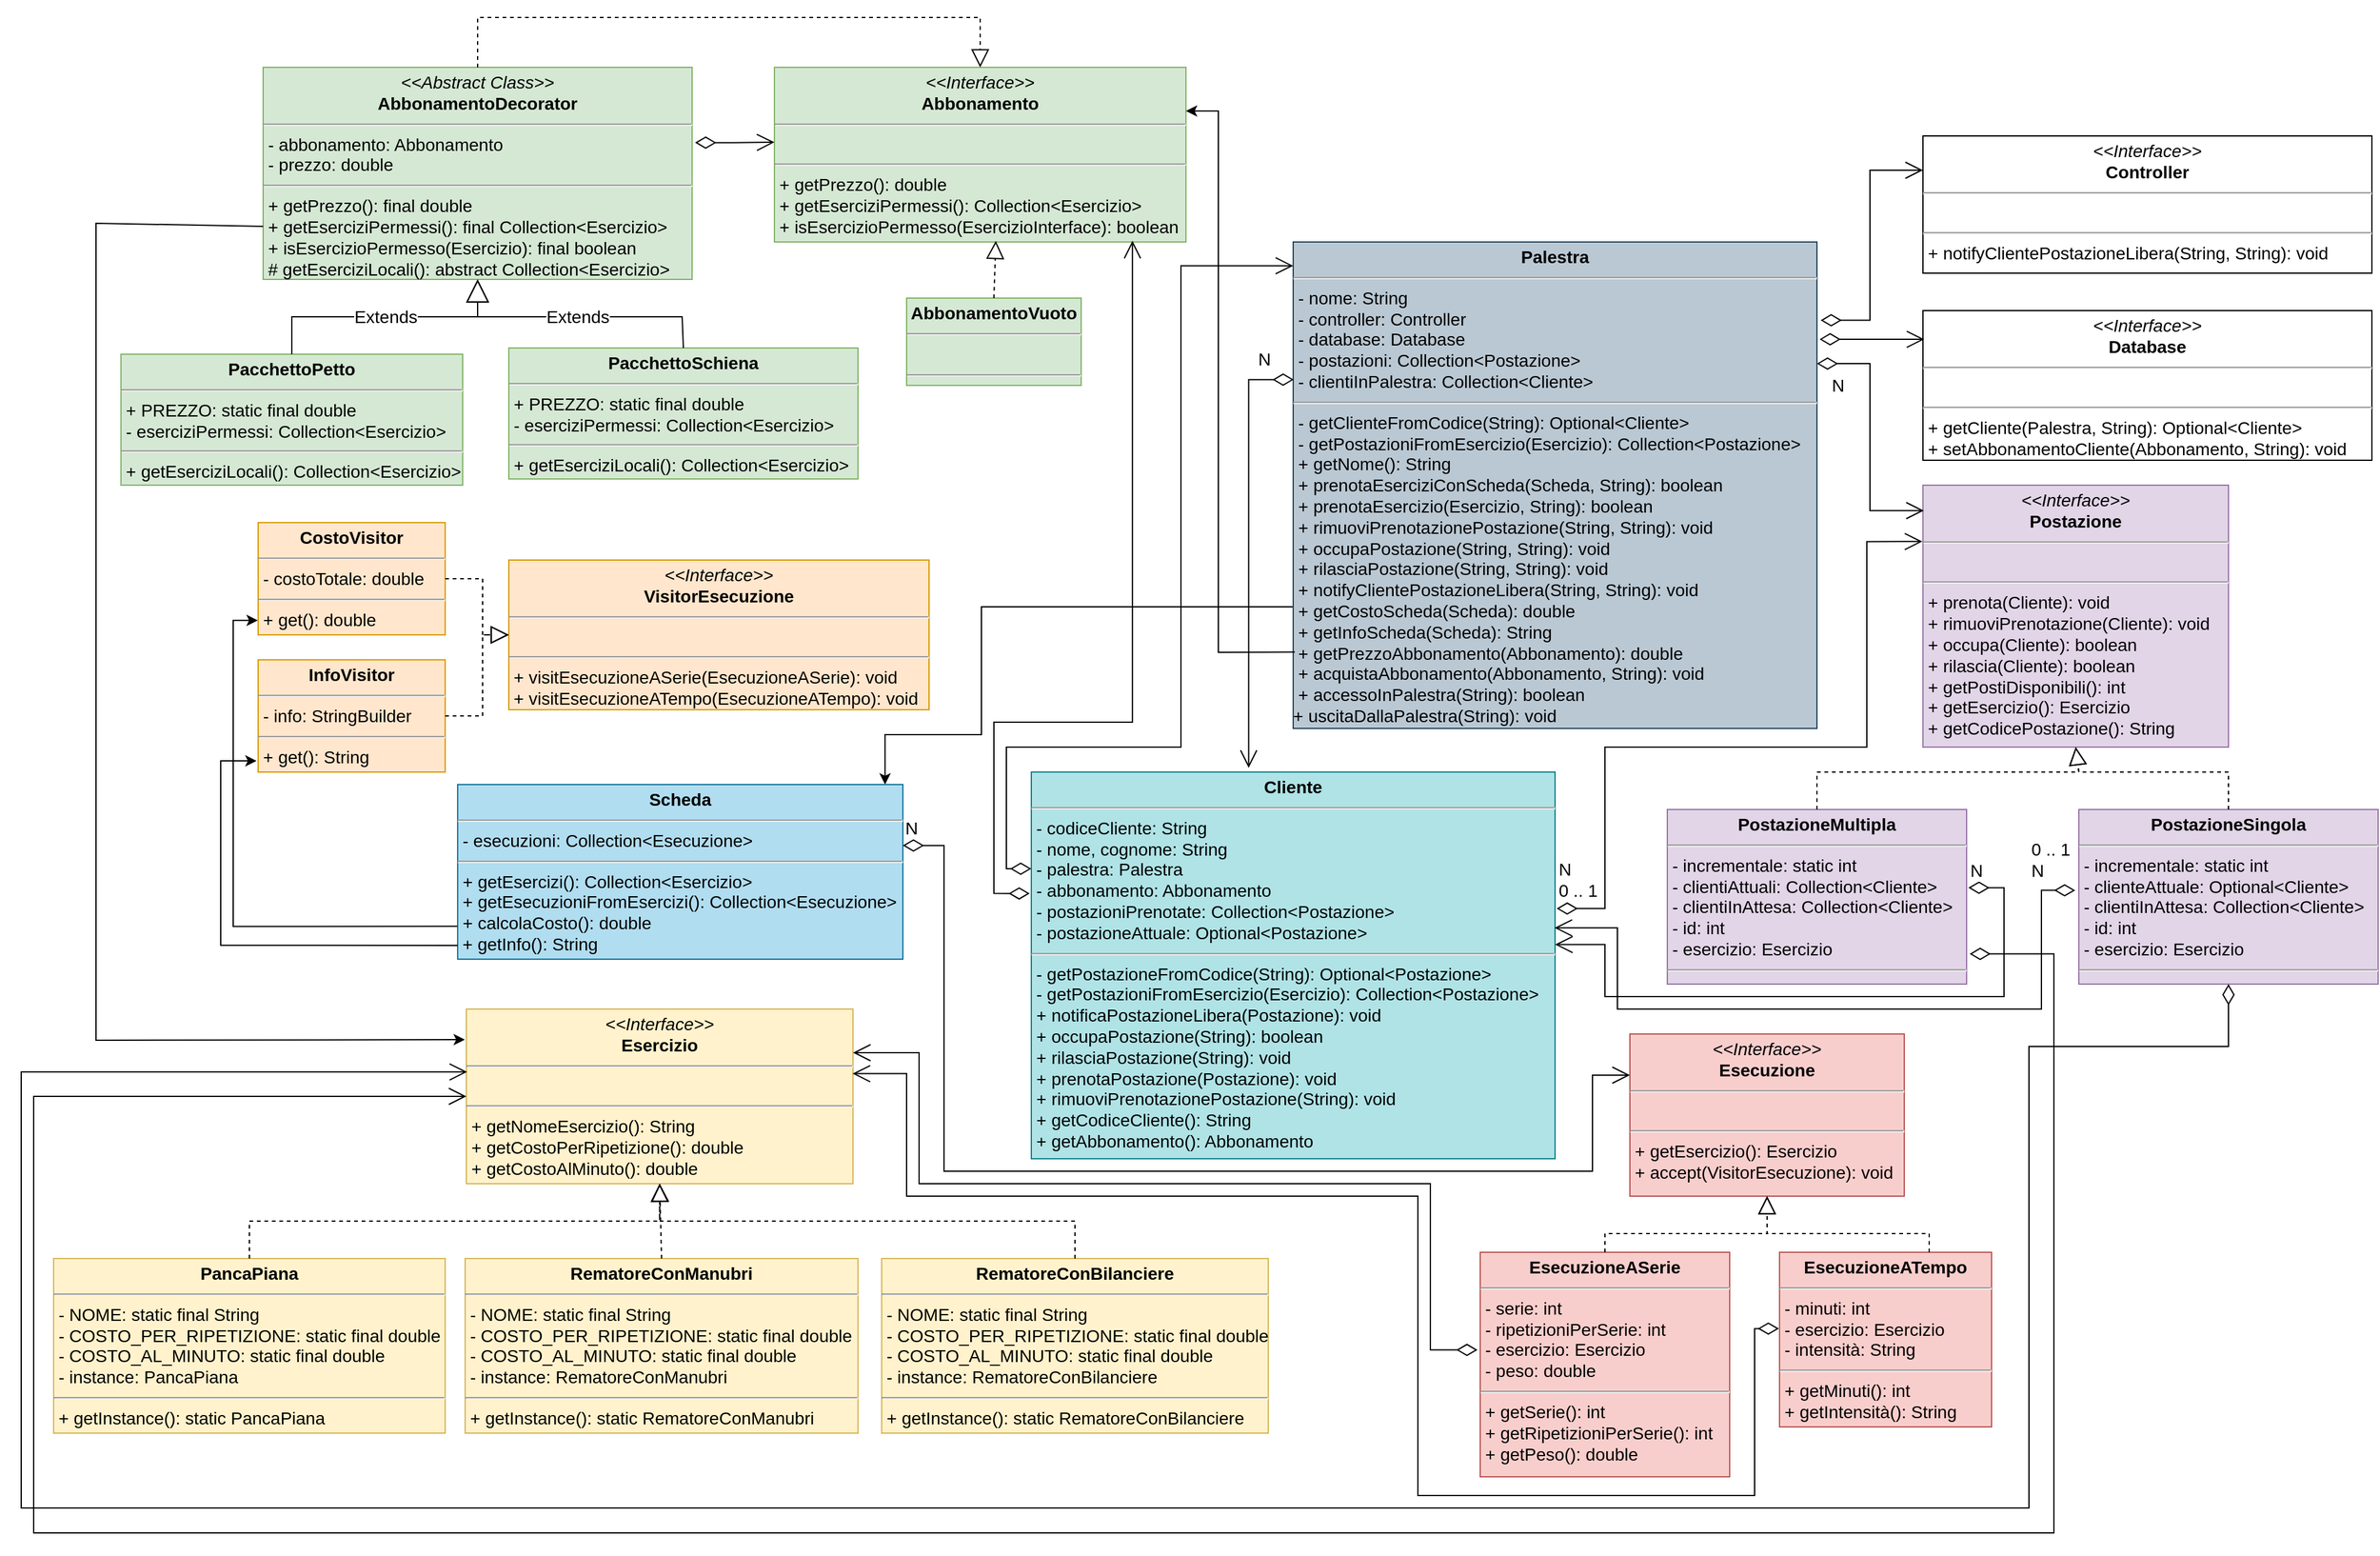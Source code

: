 <mxfile version="20.8.8" type="device"><diagram id="NcUBOvsC5XP6fZwKayEn" name="Page-1"><mxGraphModel dx="1612" dy="901" grid="1" gridSize="10" guides="1" tooltips="1" connect="1" arrows="1" fold="1" page="1" pageScale="1" pageWidth="4681" pageHeight="3300" math="0" shadow="0"><root><mxCell id="0"/><mxCell id="1" parent="0"/><mxCell id="Mu6heI8uzKgFYWderFou-1" value="&lt;p style=&quot;margin: 4px 0px 0px; text-align: center; font-size: 14px;&quot;&gt;&lt;i style=&quot;font-size: 14px;&quot;&gt;&amp;lt;&amp;lt;Interface&amp;gt;&amp;gt;&lt;/i&gt;&lt;br style=&quot;font-size: 14px;&quot;&gt;&lt;b style=&quot;font-size: 14px;&quot;&gt;Database&lt;/b&gt;&lt;br style=&quot;font-size: 14px;&quot;&gt;&lt;/p&gt;&lt;hr style=&quot;font-size: 14px;&quot;&gt;&lt;p style=&quot;margin: 0px 0px 0px 4px; font-size: 14px;&quot;&gt;&lt;br style=&quot;font-size: 14px;&quot;&gt;&lt;/p&gt;&lt;hr style=&quot;font-size: 14px;&quot;&gt;&lt;p style=&quot;margin: 0px 0px 0px 4px; font-size: 14px;&quot;&gt;+ getCliente(Palestra, String): Optional&amp;lt;Cliente&amp;gt;&lt;br style=&quot;font-size: 14px;&quot;&gt;+ setAbbonamentoCliente(Abbonamento, String): void&lt;br style=&quot;font-size: 14px;&quot;&gt;&lt;/p&gt;" style="verticalAlign=top;align=left;overflow=fill;fontSize=14;fontFamily=Helvetica;html=1;" parent="1" vertex="1"><mxGeometry x="2315" y="1050" width="360" height="120" as="geometry"/></mxCell><mxCell id="Mu6heI8uzKgFYWderFou-2" value="&lt;p style=&quot;margin: 4px 0px 0px; text-align: center; font-size: 14px;&quot;&gt;&lt;i style=&quot;font-size: 14px;&quot;&gt;&amp;lt;&amp;lt;Interface&amp;gt;&amp;gt;&lt;/i&gt;&lt;br style=&quot;font-size: 14px;&quot;&gt;&lt;b style=&quot;font-size: 14px;&quot;&gt;Controller&lt;/b&gt;&lt;br style=&quot;font-size: 14px;&quot;&gt;&lt;/p&gt;&lt;hr style=&quot;font-size: 14px;&quot;&gt;&lt;p style=&quot;margin: 0px 0px 0px 4px; font-size: 14px;&quot;&gt;&lt;br style=&quot;font-size: 14px;&quot;&gt;&lt;/p&gt;&lt;hr style=&quot;font-size: 14px;&quot;&gt;&lt;p style=&quot;margin: 0px 0px 0px 4px; font-size: 14px;&quot;&gt;+ notifyClientePostazioneLibera(String, String): void&lt;br style=&quot;font-size: 14px;&quot;&gt;&lt;/p&gt;" style="verticalAlign=top;align=left;overflow=fill;fontSize=14;fontFamily=Helvetica;html=1;" parent="1" vertex="1"><mxGeometry x="2315" y="910" width="360" height="110" as="geometry"/></mxCell><mxCell id="Mu6heI8uzKgFYWderFou-6" value="&lt;p style=&quot;margin: 4px 0px 0px; text-align: center; font-size: 14px;&quot;&gt;&lt;i style=&quot;font-size: 14px;&quot;&gt;&amp;lt;&amp;lt;Interface&amp;gt;&amp;gt;&lt;/i&gt;&lt;br style=&quot;font-size: 14px;&quot;&gt;&lt;b style=&quot;font-size: 14px;&quot;&gt;Abbonamento&lt;/b&gt;&lt;br style=&quot;font-size: 14px;&quot;&gt;&lt;/p&gt;&lt;hr style=&quot;font-size: 14px;&quot;&gt;&lt;p style=&quot;margin: 0px 0px 0px 4px; font-size: 14px;&quot;&gt;&lt;br style=&quot;font-size: 14px;&quot;&gt;&lt;/p&gt;&lt;hr style=&quot;font-size: 14px;&quot;&gt;&lt;p style=&quot;margin: 0px 0px 0px 4px; font-size: 14px;&quot;&gt;+ getPrezzo(): double&lt;br style=&quot;font-size: 14px;&quot;&gt;+ getEserciziPermessi(): Collection&amp;lt;Esercizio&amp;gt;&lt;/p&gt;&lt;p style=&quot;margin: 0px 0px 0px 4px; font-size: 14px;&quot;&gt;+ isEsercizioPermesso(EsercizioInterface): boolean&lt;br style=&quot;font-size: 14px;&quot;&gt;&lt;/p&gt;" style="verticalAlign=top;align=left;overflow=fill;fontSize=14;fontFamily=Helvetica;html=1;fillColor=#d5e8d4;strokeColor=#82b366;" parent="1" vertex="1"><mxGeometry x="1394" y="855" width="330" height="140" as="geometry"/></mxCell><mxCell id="Mu6heI8uzKgFYWderFou-7" value="&lt;p style=&quot;margin: 4px 0px 0px; text-align: center; font-size: 14px;&quot;&gt;&lt;i style=&quot;font-size: 14px;&quot;&gt;&amp;lt;&amp;lt;Abstract Class&amp;gt;&amp;gt;&lt;/i&gt;&lt;br style=&quot;font-size: 14px;&quot;&gt;&lt;b style=&quot;font-size: 14px;&quot;&gt;AbbonamentoDecorator&lt;/b&gt;&lt;br style=&quot;font-size: 14px;&quot;&gt;&lt;/p&gt;&lt;hr style=&quot;font-size: 14px;&quot;&gt;&lt;p style=&quot;margin: 0px 0px 0px 4px; font-size: 14px;&quot;&gt;- abbonamento: Abbonamento&lt;br style=&quot;font-size: 14px;&quot;&gt;&lt;/p&gt;&lt;p style=&quot;margin: 0px 0px 0px 4px; font-size: 14px;&quot;&gt;- prezzo: double&lt;br style=&quot;font-size: 14px;&quot;&gt;&lt;/p&gt;&lt;hr style=&quot;font-size: 14px;&quot;&gt;&lt;p style=&quot;margin: 0px 0px 0px 4px; font-size: 14px;&quot;&gt;+ getPrezzo(): final double&lt;br style=&quot;font-size: 14px;&quot;&gt;+ getEserciziPermessi(): final Collection&amp;lt;Esercizio&amp;gt;&lt;/p&gt;&lt;p style=&quot;margin: 0px 0px 0px 4px; font-size: 14px;&quot;&gt;+ isEsercizioPermesso(Esercizio): final boolean&lt;/p&gt;&lt;p style=&quot;margin: 0px 0px 0px 4px; font-size: 14px;&quot;&gt;# getEserciziLocali(): abstract Collection&amp;lt;Esercizio&amp;gt;&lt;br style=&quot;font-size: 14px;&quot;&gt;&lt;/p&gt;" style="verticalAlign=top;align=left;overflow=fill;fontSize=14;fontFamily=Helvetica;html=1;fillColor=#d5e8d4;strokeColor=#82b366;" parent="1" vertex="1"><mxGeometry x="984" y="855" width="344" height="170" as="geometry"/></mxCell><mxCell id="Mu6heI8uzKgFYWderFou-10" value="&lt;p style=&quot;margin: 4px 0px 0px; text-align: center; font-size: 14px;&quot;&gt;&lt;i style=&quot;font-size: 14px;&quot;&gt;&amp;lt;&amp;lt;Interface&amp;gt;&amp;gt;&lt;/i&gt;&lt;br style=&quot;font-size: 14px;&quot;&gt;&lt;b style=&quot;font-size: 14px;&quot;&gt;Esecuzione&lt;/b&gt;&lt;br style=&quot;font-size: 14px;&quot;&gt;&lt;/p&gt;&lt;hr style=&quot;font-size: 14px;&quot;&gt;&lt;p style=&quot;margin: 0px 0px 0px 4px; font-size: 14px;&quot;&gt;&lt;br style=&quot;font-size: 14px;&quot;&gt;&lt;/p&gt;&lt;hr style=&quot;font-size: 14px;&quot;&gt;&lt;p style=&quot;margin: 0px 0px 0px 4px; font-size: 14px;&quot;&gt;+ getEsercizio(): Esercizio&lt;/p&gt;&lt;p style=&quot;margin: 0px 0px 0px 4px; font-size: 14px;&quot;&gt;+ accept(VisitorEsecuzione): void&lt;br style=&quot;font-size: 14px;&quot;&gt;&lt;/p&gt;&lt;p style=&quot;margin: 0px 0px 0px 4px; font-size: 14px;&quot;&gt;&lt;br style=&quot;font-size: 14px;&quot;&gt;&lt;/p&gt;" style="verticalAlign=top;align=left;overflow=fill;fontSize=14;fontFamily=Helvetica;html=1;fillColor=#f8cecc;strokeColor=#b85450;" parent="1" vertex="1"><mxGeometry x="2080" y="1630" width="220" height="130" as="geometry"/></mxCell><mxCell id="Mu6heI8uzKgFYWderFou-11" value="&lt;p style=&quot;margin: 4px 0px 0px; text-align: center; font-size: 14px;&quot;&gt;&lt;i style=&quot;font-size: 14px;&quot;&gt;&amp;lt;&amp;lt;Interface&amp;gt;&amp;gt;&lt;/i&gt;&lt;br style=&quot;font-size: 14px;&quot;&gt;&lt;b style=&quot;font-size: 14px;&quot;&gt;Esercizio&lt;/b&gt;&lt;br style=&quot;font-size: 14px;&quot;&gt;&lt;/p&gt;&lt;hr style=&quot;font-size: 14px;&quot;&gt;&lt;p style=&quot;margin: 0px 0px 0px 4px; font-size: 14px;&quot;&gt;&lt;br style=&quot;font-size: 14px;&quot;&gt;&lt;/p&gt;&lt;hr style=&quot;font-size: 14px;&quot;&gt;&lt;p style=&quot;margin: 0px 0px 0px 4px; font-size: 14px;&quot;&gt;+ getNomeEsercizio(): String&lt;/p&gt;&lt;p style=&quot;margin: 0px 0px 0px 4px; font-size: 14px;&quot;&gt;+ getCostoPerRipetizione(): double&lt;br style=&quot;font-size: 14px;&quot;&gt;&lt;/p&gt;&lt;p style=&quot;margin: 0px 0px 0px 4px; font-size: 14px;&quot;&gt;+ getCostoAlMinuto(): double&lt;br style=&quot;font-size: 14px;&quot;&gt;&lt;/p&gt;" style="verticalAlign=top;align=left;overflow=fill;fontSize=14;fontFamily=Helvetica;html=1;fillColor=#fff2cc;strokeColor=#d6b656;" parent="1" vertex="1"><mxGeometry x="1147" y="1610" width="310" height="140" as="geometry"/></mxCell><mxCell id="Mu6heI8uzKgFYWderFou-12" value="&lt;p style=&quot;margin: 4px 0px 0px; text-align: center; font-size: 14px;&quot;&gt;&lt;i style=&quot;font-size: 14px;&quot;&gt;&amp;lt;&amp;lt;Interface&amp;gt;&amp;gt;&lt;/i&gt;&lt;br style=&quot;font-size: 14px;&quot;&gt;&lt;b style=&quot;font-size: 14px;&quot;&gt;Postazione&lt;/b&gt;&lt;br style=&quot;font-size: 14px;&quot;&gt;&lt;/p&gt;&lt;hr style=&quot;font-size: 14px;&quot;&gt;&lt;p style=&quot;margin: 0px 0px 0px 4px; font-size: 14px;&quot;&gt;&lt;br style=&quot;font-size: 14px;&quot;&gt;&lt;/p&gt;&lt;hr style=&quot;font-size: 14px;&quot;&gt;&lt;p style=&quot;margin: 0px 0px 0px 4px; font-size: 14px;&quot;&gt;+ prenota(Cliente): void&lt;br style=&quot;font-size: 14px;&quot;&gt;+ rimuoviPrenotazione(Cliente): void&lt;br style=&quot;font-size: 14px;&quot;&gt;&lt;/p&gt;&lt;p style=&quot;margin: 0px 0px 0px 4px; font-size: 14px;&quot;&gt;+ occupa(Cliente): boolean&lt;/p&gt;&lt;p style=&quot;margin: 0px 0px 0px 4px; font-size: 14px;&quot;&gt;+ rilascia(Cliente): boolean&lt;/p&gt;&lt;p style=&quot;margin: 0px 0px 0px 4px; font-size: 14px;&quot;&gt;+ getPostiDisponibili(): int&lt;/p&gt;&lt;p style=&quot;margin: 0px 0px 0px 4px; font-size: 14px;&quot;&gt;+ getEsercizio(): Esercizio&lt;/p&gt;&lt;p style=&quot;margin: 0px 0px 0px 4px; font-size: 14px;&quot;&gt;+ getCodicePostazione(): String&lt;br style=&quot;font-size: 14px;&quot;&gt;&lt;/p&gt;" style="verticalAlign=top;align=left;overflow=fill;fontSize=14;fontFamily=Helvetica;html=1;fillColor=#e1d5e7;strokeColor=#9673a6;" parent="1" vertex="1"><mxGeometry x="2315" y="1190" width="245" height="210" as="geometry"/></mxCell><mxCell id="Mu6heI8uzKgFYWderFou-14" value="&lt;p style=&quot;margin: 4px 0px 0px; text-align: center; font-size: 14px;&quot;&gt;&lt;i style=&quot;font-size: 14px;&quot;&gt;&amp;lt;&amp;lt;Interface&amp;gt;&amp;gt;&lt;/i&gt;&lt;br style=&quot;font-size: 14px;&quot;&gt;&lt;b style=&quot;font-size: 14px;&quot;&gt;VisitorEsecuzione&lt;/b&gt;&lt;br style=&quot;font-size: 14px;&quot;&gt;&lt;/p&gt;&lt;hr style=&quot;font-size: 14px;&quot;&gt;&lt;p style=&quot;margin: 0px 0px 0px 4px; font-size: 14px;&quot;&gt;&lt;br style=&quot;font-size: 14px;&quot;&gt;&lt;/p&gt;&lt;hr style=&quot;font-size: 14px;&quot;&gt;&lt;div style=&quot;font-size: 14px;&quot;&gt;&amp;nbsp;+ visitEsecuzioneASerie(EsecuzioneASerie): void&lt;/div&gt;&lt;div style=&quot;font-size: 14px;&quot;&gt;&amp;nbsp;+ visitEsecuzioneATempo(EsecuzioneATempo): void&lt;br style=&quot;font-size: 14px;&quot;&gt;&lt;/div&gt;&lt;div style=&quot;font-size: 14px;&quot;&gt;&lt;br style=&quot;font-size: 14px;&quot;&gt;&lt;/div&gt;&lt;p style=&quot;margin: 0px 0px 0px 4px; font-size: 14px;&quot;&gt;&lt;br style=&quot;font-size: 14px;&quot;&gt;&lt;/p&gt;" style="verticalAlign=top;align=left;overflow=fill;fontSize=14;fontFamily=Helvetica;html=1;fillColor=#ffe6cc;strokeColor=#d79b00;" parent="1" vertex="1"><mxGeometry x="1181" y="1250" width="337" height="120" as="geometry"/></mxCell><mxCell id="3v0Bs91ZxR2gOVmCEfFp-26" style="edgeStyle=orthogonalEdgeStyle;rounded=0;orthogonalLoop=1;jettySize=auto;html=1;exitX=0;exitY=0.75;exitDx=0;exitDy=0;entryX=0.96;entryY=0;entryDx=0;entryDy=0;entryPerimeter=0;fontSize=14;" edge="1" parent="1" source="Mu6heI8uzKgFYWderFou-25" target="Mu6heI8uzKgFYWderFou-72"><mxGeometry relative="1" as="geometry"><Array as="points"><mxPoint x="1560" y="1288"/><mxPoint x="1560" y="1390"/><mxPoint x="1483" y="1390"/></Array></mxGeometry></mxCell><mxCell id="Mu6heI8uzKgFYWderFou-25" value="&lt;p style=&quot;margin: 4px 0px 0px; text-align: center; font-size: 14px;&quot;&gt;&lt;b style=&quot;font-size: 14px;&quot;&gt;Palestra&lt;/b&gt;&lt;br style=&quot;font-size: 14px;&quot;&gt;&lt;/p&gt;&lt;hr style=&quot;font-size: 14px;&quot;&gt;&lt;p style=&quot;margin: 0px 0px 0px 4px; font-size: 14px;&quot;&gt;- nome: String&lt;/p&gt;&lt;p style=&quot;margin: 0px 0px 0px 4px; font-size: 14px;&quot;&gt;- controller: Controller&lt;/p&gt;&lt;p style=&quot;margin: 0px 0px 0px 4px; font-size: 14px;&quot;&gt;- database: Database&lt;/p&gt;&lt;p style=&quot;margin: 0px 0px 0px 4px; font-size: 14px;&quot;&gt;- postazioni: Collection&amp;lt;Postazione&amp;gt;&lt;/p&gt;&lt;p style=&quot;margin: 0px 0px 0px 4px; font-size: 14px;&quot;&gt;- clientiInPalestra: Collection&amp;lt;Cliente&amp;gt;&lt;br style=&quot;font-size: 14px;&quot;&gt;&lt;/p&gt;&lt;hr style=&quot;font-size: 14px;&quot;&gt;&lt;p style=&quot;margin: 0px 0px 0px 4px; font-size: 14px;&quot;&gt;- getClienteFromCodice(String): Optional&amp;lt;Cliente&amp;gt;&lt;/p&gt;&lt;p style=&quot;margin: 0px 0px 0px 4px; font-size: 14px;&quot;&gt;- getPostazioniFromEsercizio(Esercizio): Collection&amp;lt;Postazione&amp;gt;&lt;/p&gt;&lt;p style=&quot;margin: 0px 0px 0px 4px; font-size: 14px;&quot;&gt;+ getNome(): String&lt;br style=&quot;font-size: 14px;&quot;&gt;+ prenotaEserciziConScheda(Scheda, String): boolean&lt;/p&gt;&lt;p style=&quot;margin: 0px 0px 0px 4px; font-size: 14px;&quot;&gt;+ prenotaEsercizio(Esercizio, String): boolean&lt;/p&gt;&lt;p style=&quot;margin: 0px 0px 0px 4px; font-size: 14px;&quot;&gt;+ rimuoviPrenotazionePostazione(String, String): void&lt;/p&gt;&lt;p style=&quot;margin: 0px 0px 0px 4px; font-size: 14px;&quot;&gt;+ occupaPostazione(String, String): void&lt;/p&gt;&lt;p style=&quot;margin: 0px 0px 0px 4px; font-size: 14px;&quot;&gt;+ rilasciaPostazione(String, String): void&lt;/p&gt;&lt;p style=&quot;margin: 0px 0px 0px 4px; font-size: 14px;&quot;&gt;+ notifyClientePostazioneLibera(String, String): void&lt;/p&gt;&lt;p style=&quot;margin: 0px 0px 0px 4px; font-size: 14px;&quot;&gt;+ getCostoScheda(Scheda): double&lt;/p&gt;&lt;p style=&quot;margin: 0px 0px 0px 4px; font-size: 14px;&quot;&gt;+ getInfoScheda(Scheda): String&lt;/p&gt;&lt;p style=&quot;margin: 0px 0px 0px 4px; font-size: 14px;&quot;&gt;+ getPrezzoAbbonamento(Abbonamento): double&lt;/p&gt;&lt;p style=&quot;margin: 0px 0px 0px 4px; font-size: 14px;&quot;&gt;+ acquistaAbbonamento(Abbonamento, String): void&lt;/p&gt;&lt;p style=&quot;margin: 0px 0px 0px 4px; font-size: 14px;&quot;&gt;+ accessoInPalestra(String): boolean&lt;/p&gt;+ uscitaDallaPalestra(String): void&lt;p style=&quot;margin: 0px 0px 0px 4px; font-size: 14px;&quot;&gt;&lt;/p&gt;" style="verticalAlign=top;align=left;overflow=fill;fontSize=14;fontFamily=Helvetica;html=1;fillColor=#bac8d3;strokeColor=#23445d;" parent="1" vertex="1"><mxGeometry x="1810" y="995" width="420" height="390" as="geometry"/></mxCell><mxCell id="Mu6heI8uzKgFYWderFou-36" value="&lt;p style=&quot;margin: 4px 0px 0px; text-align: center; font-size: 14px;&quot;&gt;&lt;b style=&quot;font-size: 14px;&quot;&gt;AbbonamentoVuoto&lt;/b&gt;&lt;br style=&quot;font-size: 14px;&quot;&gt;&lt;/p&gt;&lt;hr style=&quot;font-size: 14px;&quot;&gt;&lt;p style=&quot;margin: 0px 0px 0px 4px; font-size: 14px;&quot;&gt;&lt;br style=&quot;font-size: 14px;&quot;&gt;&lt;/p&gt;&lt;hr style=&quot;font-size: 14px;&quot;&gt;" style="verticalAlign=top;align=left;overflow=fill;fontSize=14;fontFamily=Helvetica;html=1;fillColor=#d5e8d4;strokeColor=#82b366;" parent="1" vertex="1"><mxGeometry x="1500" y="1040" width="140" height="70" as="geometry"/></mxCell><mxCell id="Mu6heI8uzKgFYWderFou-38" value="&lt;p style=&quot;margin: 4px 0px 0px; text-align: center; font-size: 14px;&quot;&gt;&lt;b style=&quot;font-size: 14px;&quot;&gt;PacchettoPetto&lt;/b&gt;&lt;br style=&quot;font-size: 14px;&quot;&gt;&lt;/p&gt;&lt;hr style=&quot;font-size: 14px;&quot;&gt;&lt;p style=&quot;margin: 0px 0px 0px 4px; font-size: 14px;&quot;&gt;+ PREZZO: static final double&lt;/p&gt;&lt;p style=&quot;margin: 0px 0px 0px 4px; font-size: 14px;&quot;&gt;- eserciziPermessi: Collection&amp;lt;Esercizio&amp;gt;&lt;br style=&quot;font-size: 14px;&quot;&gt;&lt;/p&gt;&lt;hr style=&quot;font-size: 14px;&quot;&gt;&lt;p style=&quot;margin: 0px 0px 0px 4px; font-size: 14px;&quot;&gt;+ getEserciziLocali(): Collection&amp;lt;Esercizio&amp;gt;&lt;br style=&quot;font-size: 14px;&quot;&gt;&lt;/p&gt;&lt;p style=&quot;margin: 0px 0px 0px 4px; font-size: 14px;&quot;&gt;&lt;br style=&quot;font-size: 14px;&quot;&gt;&lt;/p&gt;" style="verticalAlign=top;align=left;overflow=fill;fontSize=14;fontFamily=Helvetica;html=1;fillColor=#d5e8d4;strokeColor=#82b366;" parent="1" vertex="1"><mxGeometry x="870" y="1085" width="274" height="105" as="geometry"/></mxCell><mxCell id="Mu6heI8uzKgFYWderFou-39" value="&lt;p style=&quot;margin: 4px 0px 0px; text-align: center; font-size: 14px;&quot;&gt;&lt;b style=&quot;font-size: 14px;&quot;&gt;PacchettoSchiena&lt;/b&gt;&lt;br style=&quot;font-size: 14px;&quot;&gt;&lt;/p&gt;&lt;hr style=&quot;font-size: 14px;&quot;&gt;&lt;p style=&quot;margin: 0px 0px 0px 4px; font-size: 14px;&quot;&gt;+ PREZZO: static final double&lt;/p&gt;&lt;p style=&quot;margin: 0px 0px 0px 4px; font-size: 14px;&quot;&gt;- eserciziPermessi: Collection&amp;lt;Esercizio&amp;gt;&lt;br style=&quot;font-size: 14px;&quot;&gt;&lt;/p&gt;&lt;hr style=&quot;font-size: 14px;&quot;&gt;&lt;p style=&quot;margin: 0px 0px 0px 4px; font-size: 14px;&quot;&gt;+ getEserciziLocali(): Collection&amp;lt;Esercizio&amp;gt;&lt;br style=&quot;font-size: 14px;&quot;&gt;&lt;/p&gt;&lt;p style=&quot;margin: 0px 0px 0px 4px; font-size: 14px;&quot;&gt;&lt;br style=&quot;font-size: 14px;&quot;&gt;&lt;/p&gt;" style="verticalAlign=top;align=left;overflow=fill;fontSize=14;fontFamily=Helvetica;html=1;fillColor=#d5e8d4;strokeColor=#82b366;" parent="1" vertex="1"><mxGeometry x="1181" y="1080" width="280" height="105" as="geometry"/></mxCell><mxCell id="Mu6heI8uzKgFYWderFou-40" value="Extends" style="endArrow=block;endSize=16;endFill=0;html=1;rounded=0;exitX=0.5;exitY=0;exitDx=0;exitDy=0;entryX=0.5;entryY=1;entryDx=0;entryDy=0;fontSize=14;" parent="1" source="Mu6heI8uzKgFYWderFou-39" target="Mu6heI8uzKgFYWderFou-7" edge="1"><mxGeometry width="160" relative="1" as="geometry"><mxPoint x="1288" y="1075" as="sourcePoint"/><mxPoint x="1170.5" y="1010" as="targetPoint"/><Array as="points"><mxPoint x="1320" y="1055"/><mxPoint x="1156" y="1055"/></Array></mxGeometry></mxCell><mxCell id="Mu6heI8uzKgFYWderFou-41" value="Extends" style="endArrow=block;endSize=16;endFill=0;html=1;rounded=0;exitX=0.5;exitY=0;exitDx=0;exitDy=0;entryX=0.5;entryY=1;entryDx=0;entryDy=0;fontSize=14;" parent="1" source="Mu6heI8uzKgFYWderFou-38" target="Mu6heI8uzKgFYWderFou-7" edge="1"><mxGeometry width="160" relative="1" as="geometry"><mxPoint x="1320.0" y="1090" as="sourcePoint"/><mxPoint x="1158" y="1015" as="targetPoint"/><Array as="points"><mxPoint x="1007" y="1055"/><mxPoint x="1156" y="1055"/></Array></mxGeometry></mxCell><mxCell id="Mu6heI8uzKgFYWderFou-47" value="&lt;p style=&quot;margin: 4px 0px 0px; text-align: center; font-size: 14px;&quot;&gt;&lt;b style=&quot;font-size: 14px;&quot;&gt;Cliente&lt;/b&gt;&lt;br style=&quot;font-size: 14px;&quot;&gt;&lt;/p&gt;&lt;hr style=&quot;font-size: 14px;&quot;&gt;&lt;p style=&quot;margin: 0px 0px 0px 4px; font-size: 14px;&quot;&gt;- codiceCliente: String&lt;br style=&quot;font-size: 14px;&quot;&gt;&lt;/p&gt;&lt;p style=&quot;margin: 0px 0px 0px 4px; font-size: 14px;&quot;&gt;- nome, cognome: String&lt;/p&gt;&lt;p style=&quot;margin: 0px 0px 0px 4px; font-size: 14px;&quot;&gt;- palestra: Palestra&lt;br style=&quot;font-size: 14px;&quot;&gt;&lt;/p&gt;&lt;p style=&quot;margin: 0px 0px 0px 4px; font-size: 14px;&quot;&gt;- abbonamento: Abbonamento&lt;br style=&quot;font-size: 14px;&quot;&gt;&lt;/p&gt;&lt;p style=&quot;margin: 0px 0px 0px 4px; font-size: 14px;&quot;&gt;- postazioniPrenotate: Collection&amp;lt;Postazione&amp;gt;&lt;/p&gt;&lt;p style=&quot;margin: 0px 0px 0px 4px; font-size: 14px;&quot;&gt;- postazioneAttuale: Optional&amp;lt;Postazione&amp;gt;&lt;br style=&quot;font-size: 14px;&quot;&gt;&lt;/p&gt;&lt;hr style=&quot;font-size: 14px;&quot;&gt;&lt;p style=&quot;margin: 0px 0px 0px 4px; font-size: 14px;&quot;&gt;- getPostazioneFromCodice(String): Optional&amp;lt;Postazione&amp;gt;&lt;/p&gt;&lt;p style=&quot;margin: 0px 0px 0px 4px; font-size: 14px;&quot;&gt;- getPostazioniFromEsercizio(Esercizio): Collection&amp;lt;Postazione&amp;gt;&lt;/p&gt;&lt;p style=&quot;margin: 0px 0px 0px 4px; font-size: 14px;&quot;&gt;+ notificaPostazioneLibera(Postazione): void&lt;/p&gt;&lt;p style=&quot;margin: 0px 0px 0px 4px; font-size: 14px;&quot;&gt;+ occupaPostazione(String): boolean&lt;br style=&quot;font-size: 14px;&quot;&gt;&lt;/p&gt;&lt;p style=&quot;margin: 0px 0px 0px 4px; font-size: 14px;&quot;&gt;+ rilasciaPostazione(String): void&lt;/p&gt;&lt;p style=&quot;margin: 0px 0px 0px 4px; font-size: 14px;&quot;&gt;+ prenotaPostazione(Postazione): void&lt;/p&gt;&lt;p style=&quot;margin: 0px 0px 0px 4px; font-size: 14px;&quot;&gt;+ rimuoviPrenotazionePostazione(String): void&lt;/p&gt;&lt;p style=&quot;margin: 0px 0px 0px 4px; font-size: 14px;&quot;&gt;+ getCodiceCliente(): String&lt;/p&gt;&lt;p style=&quot;margin: 0px 0px 0px 4px; font-size: 14px;&quot;&gt;+ getAbbonamento(): Abbonamento&lt;/p&gt;&lt;p style=&quot;margin: 0px 0px 0px 4px; font-size: 14px;&quot;&gt;&lt;/p&gt;" style="verticalAlign=top;align=left;overflow=fill;fontSize=14;fontFamily=Helvetica;html=1;fillColor=#b0e3e6;strokeColor=#0e8088;" parent="1" vertex="1"><mxGeometry x="1600" y="1420" width="420" height="310" as="geometry"/></mxCell><mxCell id="Mu6heI8uzKgFYWderFou-53" value="&lt;p style=&quot;margin: 4px 0px 0px; text-align: center; font-size: 14px;&quot;&gt;&lt;b style=&quot;font-size: 14px;&quot;&gt;EsecuzioneASerie&lt;/b&gt;&lt;br style=&quot;font-size: 14px;&quot;&gt;&lt;/p&gt;&lt;hr style=&quot;font-size: 14px;&quot;&gt;&lt;p style=&quot;margin: 0px 0px 0px 4px; font-size: 14px;&quot;&gt;- serie: int&lt;/p&gt;&lt;p style=&quot;margin: 0px 0px 0px 4px; font-size: 14px;&quot;&gt;- ripetizioniPerSerie: int&lt;/p&gt;&lt;p style=&quot;margin: 0px 0px 0px 4px; font-size: 14px;&quot;&gt;- esercizio: Esercizio&lt;/p&gt;&lt;p style=&quot;margin: 0px 0px 0px 4px; font-size: 14px;&quot;&gt;- peso: double&lt;br style=&quot;font-size: 14px;&quot;&gt;&lt;/p&gt;&lt;hr style=&quot;font-size: 14px;&quot;&gt;&lt;p style=&quot;margin: 0px 0px 0px 4px; font-size: 14px;&quot;&gt;+ getSerie(): int&lt;/p&gt;&lt;p style=&quot;margin: 0px 0px 0px 4px; font-size: 14px;&quot;&gt;+ getRipetizioniPerSerie(): int&lt;/p&gt;&lt;p style=&quot;margin: 0px 0px 0px 4px; font-size: 14px;&quot;&gt;+ getPeso(): double&lt;br style=&quot;font-size: 14px;&quot;&gt;&lt;/p&gt;&lt;p style=&quot;margin: 0px 0px 0px 4px; font-size: 14px;&quot;&gt;&lt;br style=&quot;font-size: 14px;&quot;&gt;&lt;/p&gt;" style="verticalAlign=top;align=left;overflow=fill;fontSize=14;fontFamily=Helvetica;html=1;fillColor=#f8cecc;strokeColor=#b85450;" parent="1" vertex="1"><mxGeometry x="1960" y="1805" width="200" height="180" as="geometry"/></mxCell><mxCell id="Mu6heI8uzKgFYWderFou-54" value="&lt;p style=&quot;margin: 4px 0px 0px; text-align: center; font-size: 14px;&quot;&gt;&lt;b style=&quot;font-size: 14px;&quot;&gt;EsecuzioneATempo&lt;/b&gt;&lt;br style=&quot;font-size: 14px;&quot;&gt;&lt;/p&gt;&lt;hr style=&quot;font-size: 14px;&quot;&gt;&lt;p style=&quot;margin: 0px 0px 0px 4px; font-size: 14px;&quot;&gt;- minuti: int&lt;br style=&quot;font-size: 14px;&quot;&gt;&lt;/p&gt;&lt;p style=&quot;margin: 0px 0px 0px 4px; font-size: 14px;&quot;&gt;- esercizio: Esercizio&lt;/p&gt;&lt;p style=&quot;margin: 0px 0px 0px 4px; font-size: 14px;&quot;&gt;- intensità: String&lt;br style=&quot;font-size: 14px;&quot;&gt;&lt;/p&gt;&lt;hr style=&quot;font-size: 14px;&quot;&gt;&lt;p style=&quot;margin: 0px 0px 0px 4px; font-size: 14px;&quot;&gt;+ getMinuti(): int&lt;/p&gt;&lt;p style=&quot;margin: 0px 0px 0px 4px; font-size: 14px;&quot;&gt;+ getIntensità(): String&lt;br style=&quot;font-size: 14px;&quot;&gt;&lt;/p&gt;&lt;p style=&quot;margin: 0px 0px 0px 4px; font-size: 14px;&quot;&gt;&lt;br style=&quot;font-size: 14px;&quot;&gt;&lt;/p&gt;" style="verticalAlign=top;align=left;overflow=fill;fontSize=14;fontFamily=Helvetica;html=1;fillColor=#f8cecc;strokeColor=#b85450;" parent="1" vertex="1"><mxGeometry x="2200" y="1805" width="170" height="140" as="geometry"/></mxCell><mxCell id="Mu6heI8uzKgFYWderFou-59" value="&lt;p style=&quot;margin: 4px 0px 0px; text-align: center; font-size: 14px;&quot;&gt;&lt;b style=&quot;font-size: 14px;&quot;&gt;PancaPiana&lt;/b&gt;&lt;br style=&quot;font-size: 14px;&quot;&gt;&lt;/p&gt;&lt;hr style=&quot;font-size: 14px;&quot;&gt;&lt;p style=&quot;margin: 0px 0px 0px 4px; font-size: 14px;&quot;&gt;- NOME: static final String&lt;br style=&quot;font-size: 14px;&quot;&gt;&lt;/p&gt;&lt;p style=&quot;margin: 0px 0px 0px 4px; font-size: 14px;&quot;&gt;- COSTO_PER_RIPETIZIONE: static final double&lt;br style=&quot;font-size: 14px;&quot;&gt;&lt;/p&gt;&lt;p style=&quot;margin: 0px 0px 0px 4px; font-size: 14px;&quot;&gt;- COSTO_AL_MINUTO: static final double&lt;/p&gt;&lt;p style=&quot;margin: 0px 0px 0px 4px; font-size: 14px;&quot;&gt;- instance: PancaPiana&lt;br style=&quot;font-size: 14px;&quot;&gt;&lt;/p&gt;&lt;hr style=&quot;font-size: 14px;&quot;&gt;&lt;p style=&quot;margin: 0px 0px 0px 4px; font-size: 14px;&quot;&gt;+ getInstance(): static PancaPiana&lt;br style=&quot;font-size: 14px;&quot;&gt;&lt;/p&gt;&lt;p style=&quot;margin: 0px 0px 0px 4px; font-size: 14px;&quot;&gt;&lt;br style=&quot;font-size: 14px;&quot;&gt;&lt;/p&gt;" style="verticalAlign=top;align=left;overflow=fill;fontSize=14;fontFamily=Helvetica;html=1;fillColor=#fff2cc;strokeColor=#d6b656;" parent="1" vertex="1"><mxGeometry x="816" y="1810" width="314" height="140" as="geometry"/></mxCell><mxCell id="Mu6heI8uzKgFYWderFou-60" value="&lt;p style=&quot;margin: 4px 0px 0px; text-align: center; font-size: 14px;&quot;&gt;&lt;b style=&quot;font-size: 14px;&quot;&gt;RematoreConManubri&lt;/b&gt;&lt;br style=&quot;font-size: 14px;&quot;&gt;&lt;/p&gt;&lt;hr style=&quot;font-size: 14px;&quot;&gt;&lt;p style=&quot;margin: 0px 0px 0px 4px; font-size: 14px;&quot;&gt;- NOME: static final String&lt;br style=&quot;font-size: 14px;&quot;&gt;&lt;/p&gt;&lt;p style=&quot;margin: 0px 0px 0px 4px; font-size: 14px;&quot;&gt;- COSTO_PER_RIPETIZIONE: static final double&lt;br style=&quot;font-size: 14px;&quot;&gt;&lt;/p&gt;&lt;p style=&quot;margin: 0px 0px 0px 4px; font-size: 14px;&quot;&gt;- COSTO_AL_MINUTO: static final double&lt;/p&gt;&lt;p style=&quot;margin: 0px 0px 0px 4px; font-size: 14px;&quot;&gt;- instance: RematoreConManubri&lt;br style=&quot;font-size: 14px;&quot;&gt;&lt;/p&gt;&lt;hr style=&quot;font-size: 14px;&quot;&gt;&lt;p style=&quot;margin: 0px 0px 0px 4px; font-size: 14px;&quot;&gt;+ getInstance(): static RematoreConManubri&lt;br style=&quot;font-size: 14px;&quot;&gt;&lt;/p&gt;&lt;p style=&quot;margin: 0px 0px 0px 4px; font-size: 14px;&quot;&gt;&lt;br style=&quot;font-size: 14px;&quot;&gt;&lt;/p&gt;" style="verticalAlign=top;align=left;overflow=fill;fontSize=14;fontFamily=Helvetica;html=1;fillColor=#fff2cc;strokeColor=#d6b656;" parent="1" vertex="1"><mxGeometry x="1146" y="1810" width="315" height="140" as="geometry"/></mxCell><mxCell id="Mu6heI8uzKgFYWderFou-61" value="&lt;p style=&quot;margin: 4px 0px 0px; text-align: center; font-size: 14px;&quot;&gt;&lt;b style=&quot;font-size: 14px;&quot;&gt;RematoreConBilanciere&lt;/b&gt;&lt;br style=&quot;font-size: 14px;&quot;&gt;&lt;/p&gt;&lt;hr style=&quot;font-size: 14px;&quot;&gt;&lt;p style=&quot;margin: 0px 0px 0px 4px; font-size: 14px;&quot;&gt;- NOME: static final String&lt;br style=&quot;font-size: 14px;&quot;&gt;&lt;/p&gt;&lt;p style=&quot;margin: 0px 0px 0px 4px; font-size: 14px;&quot;&gt;- COSTO_PER_RIPETIZIONE: static final double&lt;br style=&quot;font-size: 14px;&quot;&gt;&lt;/p&gt;&lt;p style=&quot;margin: 0px 0px 0px 4px; font-size: 14px;&quot;&gt;- COSTO_AL_MINUTO: static final double&lt;/p&gt;&lt;p style=&quot;margin: 0px 0px 0px 4px; font-size: 14px;&quot;&gt;- instance: RematoreConBilanciere&lt;br style=&quot;font-size: 14px;&quot;&gt;&lt;/p&gt;&lt;hr style=&quot;font-size: 14px;&quot;&gt;&lt;p style=&quot;margin: 0px 0px 0px 4px; font-size: 14px;&quot;&gt;+ getInstance(): static RematoreConBilanciere&lt;br style=&quot;font-size: 14px;&quot;&gt;&lt;/p&gt;&lt;p style=&quot;margin: 0px 0px 0px 4px; font-size: 14px;&quot;&gt;&lt;br style=&quot;font-size: 14px;&quot;&gt;&lt;/p&gt;" style="verticalAlign=top;align=left;overflow=fill;fontSize=14;fontFamily=Helvetica;html=1;fillColor=#fff2cc;strokeColor=#d6b656;" parent="1" vertex="1"><mxGeometry x="1480" y="1810" width="310" height="140" as="geometry"/></mxCell><mxCell id="Mu6heI8uzKgFYWderFou-65" value="&lt;p style=&quot;margin: 4px 0px 0px; text-align: center; font-size: 14px;&quot;&gt;&lt;b style=&quot;font-size: 14px;&quot;&gt;PostazioneSingola&lt;/b&gt;&lt;br style=&quot;font-size: 14px;&quot;&gt;&lt;/p&gt;&lt;hr style=&quot;font-size: 14px;&quot;&gt;&lt;p style=&quot;margin: 0px 0px 0px 4px; font-size: 14px;&quot;&gt;- incrementale: static int&lt;br style=&quot;font-size: 14px;&quot;&gt;&lt;/p&gt;&lt;p style=&quot;margin: 0px 0px 0px 4px; font-size: 14px;&quot;&gt;- clienteAttuale: Optional&amp;lt;Cliente&amp;gt;&lt;br style=&quot;font-size: 14px;&quot;&gt;&lt;/p&gt;&lt;p style=&quot;margin: 0px 0px 0px 4px; font-size: 14px;&quot;&gt;- clientiInAttesa: Collection&amp;lt;Cliente&amp;gt;&lt;/p&gt;&lt;p style=&quot;margin: 0px 0px 0px 4px; font-size: 14px;&quot;&gt;- id: int&lt;/p&gt;&lt;p style=&quot;margin: 0px 0px 0px 4px; font-size: 14px;&quot;&gt;- esercizio: Esercizio&lt;br style=&quot;font-size: 14px;&quot;&gt;&lt;/p&gt;&lt;hr style=&quot;font-size: 14px;&quot;&gt;&lt;p style=&quot;margin: 0px 0px 0px 4px; font-size: 14px;&quot;&gt;&lt;br style=&quot;font-size: 14px;&quot;&gt;&lt;/p&gt;" style="verticalAlign=top;align=left;overflow=fill;fontSize=14;fontFamily=Helvetica;html=1;fillColor=#e1d5e7;strokeColor=#9673a6;" parent="1" vertex="1"><mxGeometry x="2440" y="1450" width="240" height="140" as="geometry"/></mxCell><mxCell id="Mu6heI8uzKgFYWderFou-66" value="&lt;p style=&quot;margin: 4px 0px 0px; text-align: center; font-size: 14px;&quot;&gt;&lt;b style=&quot;font-size: 14px;&quot;&gt;PostazioneMultipla&lt;/b&gt;&lt;br style=&quot;font-size: 14px;&quot;&gt;&lt;/p&gt;&lt;hr style=&quot;font-size: 14px;&quot;&gt;&lt;p style=&quot;margin: 0px 0px 0px 4px; font-size: 14px;&quot;&gt;- incrementale: static int&lt;br style=&quot;font-size: 14px;&quot;&gt;&lt;/p&gt;&lt;p style=&quot;margin: 0px 0px 0px 4px; font-size: 14px;&quot;&gt;- clientiAttuali: Collection&amp;lt;Cliente&amp;gt;&lt;br style=&quot;font-size: 14px;&quot;&gt;&lt;/p&gt;&lt;p style=&quot;margin: 0px 0px 0px 4px; font-size: 14px;&quot;&gt;- clientiInAttesa: Collection&amp;lt;Cliente&amp;gt;&lt;/p&gt;&lt;p style=&quot;margin: 0px 0px 0px 4px; font-size: 14px;&quot;&gt;- id: int&lt;/p&gt;&lt;p style=&quot;margin: 0px 0px 0px 4px; font-size: 14px;&quot;&gt;- esercizio: Esercizio&lt;br style=&quot;font-size: 14px;&quot;&gt;&lt;/p&gt;&lt;hr style=&quot;font-size: 14px;&quot;&gt;&lt;p style=&quot;margin: 0px 0px 0px 4px; font-size: 14px;&quot;&gt;&lt;br style=&quot;font-size: 14px;&quot;&gt;&lt;/p&gt;" style="verticalAlign=top;align=left;overflow=fill;fontSize=14;fontFamily=Helvetica;html=1;fillColor=#e1d5e7;strokeColor=#9673a6;" parent="1" vertex="1"><mxGeometry x="2110" y="1450" width="240" height="140" as="geometry"/></mxCell><mxCell id="Mu6heI8uzKgFYWderFou-72" value="&lt;p style=&quot;margin: 4px 0px 0px; text-align: center; font-size: 14px;&quot;&gt;&lt;b style=&quot;font-size: 14px;&quot;&gt;Scheda&lt;/b&gt;&lt;br style=&quot;font-size: 14px;&quot;&gt;&lt;/p&gt;&lt;hr style=&quot;font-size: 14px;&quot;&gt;&lt;p style=&quot;margin: 0px 0px 0px 4px; font-size: 14px;&quot;&gt;- esecuzioni: Collection&amp;lt;Esecuzione&amp;gt;&lt;br style=&quot;font-size: 14px;&quot;&gt;&lt;/p&gt;&lt;hr style=&quot;font-size: 14px;&quot;&gt;&lt;p style=&quot;margin: 0px 0px 0px 4px; font-size: 14px;&quot;&gt;+ getEsercizi(): Collection&amp;lt;Esercizio&amp;gt;&lt;/p&gt;&lt;p style=&quot;margin: 0px 0px 0px 4px; font-size: 14px;&quot;&gt;+ getEsecuzioniFromEsercizi(): Collection&amp;lt;Esecuzione&amp;gt;&lt;/p&gt;&lt;p style=&quot;margin: 0px 0px 0px 4px; font-size: 14px;&quot;&gt;+ calcolaCosto(): double&lt;/p&gt;&amp;nbsp;+ getInfo(): String&lt;p style=&quot;margin: 0px 0px 0px 4px; font-size: 14px;&quot;&gt;&lt;/p&gt;&lt;p style=&quot;margin: 0px 0px 0px 4px; font-size: 14px;&quot;&gt;&lt;br style=&quot;font-size: 14px;&quot;&gt;&lt;/p&gt;" style="verticalAlign=top;align=left;overflow=fill;fontSize=14;fontFamily=Helvetica;html=1;fillColor=#b1ddf0;strokeColor=#10739e;" parent="1" vertex="1"><mxGeometry x="1140" y="1430" width="357" height="140" as="geometry"/></mxCell><mxCell id="3v0Bs91ZxR2gOVmCEfFp-16" style="edgeStyle=orthogonalEdgeStyle;rounded=0;orthogonalLoop=1;jettySize=auto;html=1;exitX=-0.001;exitY=0.812;exitDx=0;exitDy=0;fontSize=14;entryX=-0.002;entryY=0.871;entryDx=0;entryDy=0;exitPerimeter=0;entryPerimeter=0;" edge="1" parent="1" source="Mu6heI8uzKgFYWderFou-72" target="Mu6heI8uzKgFYWderFou-74"><mxGeometry relative="1" as="geometry"><mxPoint x="1000" y="1550" as="sourcePoint"/></mxGeometry></mxCell><mxCell id="Mu6heI8uzKgFYWderFou-74" value="&lt;p style=&quot;margin: 4px 0px 0px; text-align: center; font-size: 14px;&quot;&gt;&lt;b style=&quot;font-size: 14px;&quot;&gt;CostoVisitor&lt;/b&gt;&lt;br style=&quot;font-size: 14px;&quot;&gt;&lt;/p&gt;&lt;hr style=&quot;font-size: 14px;&quot;&gt;&lt;p style=&quot;margin: 0px 0px 0px 4px; font-size: 14px;&quot;&gt;- costoTotale: double&lt;br style=&quot;font-size: 14px;&quot;&gt;&lt;/p&gt;&lt;hr style=&quot;font-size: 14px;&quot;&gt;&lt;p style=&quot;margin: 0px 0px 0px 4px; font-size: 14px;&quot;&gt;+ get(): double&lt;br style=&quot;font-size: 14px;&quot;&gt;&lt;/p&gt;&lt;p style=&quot;margin: 0px 0px 0px 4px; font-size: 14px;&quot;&gt;&lt;br style=&quot;font-size: 14px;&quot;&gt;&lt;/p&gt;" style="verticalAlign=top;align=left;overflow=fill;fontSize=14;fontFamily=Helvetica;html=1;fillColor=#ffe6cc;strokeColor=#d79b00;" parent="1" vertex="1"><mxGeometry x="980" y="1220" width="150" height="90" as="geometry"/></mxCell><mxCell id="3v0Bs91ZxR2gOVmCEfFp-17" style="edgeStyle=orthogonalEdgeStyle;rounded=0;orthogonalLoop=1;jettySize=auto;html=1;exitX=0;exitY=0.921;exitDx=0;exitDy=0;entryX=-0.009;entryY=0.904;entryDx=0;entryDy=0;fontSize=14;exitPerimeter=0;entryPerimeter=0;" edge="1" parent="1" source="Mu6heI8uzKgFYWderFou-72" target="Mu6heI8uzKgFYWderFou-77"><mxGeometry relative="1" as="geometry"><Array as="points"><mxPoint x="950" y="1559"/><mxPoint x="950" y="1411"/><mxPoint x="979" y="1411"/></Array></mxGeometry></mxCell><mxCell id="Mu6heI8uzKgFYWderFou-77" value="&lt;p style=&quot;margin: 4px 0px 0px; text-align: center; font-size: 14px;&quot;&gt;&lt;b style=&quot;font-size: 14px;&quot;&gt;InfoVisitor&lt;/b&gt;&lt;br style=&quot;font-size: 14px;&quot;&gt;&lt;/p&gt;&lt;hr style=&quot;font-size: 14px;&quot;&gt;&lt;p style=&quot;margin: 0px 0px 0px 4px; font-size: 14px;&quot;&gt;- info: StringBuilder&lt;br style=&quot;font-size: 14px;&quot;&gt;&lt;/p&gt;&lt;hr style=&quot;font-size: 14px;&quot;&gt;&lt;p style=&quot;margin: 0px 0px 0px 4px; font-size: 14px;&quot;&gt;+ get(): String&lt;br&gt;&lt;/p&gt;&lt;p style=&quot;margin: 0px 0px 0px 4px; font-size: 14px;&quot;&gt;&lt;br style=&quot;font-size: 14px;&quot;&gt;&lt;/p&gt;" style="verticalAlign=top;align=left;overflow=fill;fontSize=14;fontFamily=Helvetica;html=1;fillColor=#ffe6cc;strokeColor=#d79b00;" parent="1" vertex="1"><mxGeometry x="980" y="1330" width="150" height="90" as="geometry"/></mxCell><mxCell id="CnPIBvcDj0IJxv-Cmvcp-12" value="" style="endArrow=block;dashed=1;endFill=0;endSize=12;html=1;rounded=0;entryX=0.5;entryY=1;entryDx=0;entryDy=0;exitX=0.5;exitY=0;exitDx=0;exitDy=0;fontSize=14;" parent="1" source="Mu6heI8uzKgFYWderFou-59" target="Mu6heI8uzKgFYWderFou-11" edge="1"><mxGeometry width="160" relative="1" as="geometry"><mxPoint x="1177" y="1700" as="sourcePoint"/><mxPoint x="1337" y="1700" as="targetPoint"/><Array as="points"><mxPoint x="973" y="1780"/><mxPoint x="1302" y="1780"/></Array></mxGeometry></mxCell><mxCell id="CnPIBvcDj0IJxv-Cmvcp-13" value="" style="endArrow=block;dashed=1;endFill=0;endSize=12;html=1;rounded=0;entryX=0.5;entryY=1;entryDx=0;entryDy=0;exitX=0.5;exitY=0;exitDx=0;exitDy=0;fontSize=14;" parent="1" source="Mu6heI8uzKgFYWderFou-61" target="Mu6heI8uzKgFYWderFou-11" edge="1"><mxGeometry width="160" relative="1" as="geometry"><mxPoint x="1592" y="1762.5" as="sourcePoint"/><mxPoint x="1287" y="1687.5" as="targetPoint"/><Array as="points"><mxPoint x="1635" y="1780"/><mxPoint x="1302" y="1780"/></Array></mxGeometry></mxCell><mxCell id="CnPIBvcDj0IJxv-Cmvcp-14" value="" style="endArrow=block;dashed=1;endFill=0;endSize=12;html=1;rounded=0;exitX=0.5;exitY=0;exitDx=0;exitDy=0;entryX=0.5;entryY=1;entryDx=0;entryDy=0;fontSize=14;" parent="1" source="Mu6heI8uzKgFYWderFou-60" target="Mu6heI8uzKgFYWderFou-11" edge="1"><mxGeometry width="160" relative="1" as="geometry"><mxPoint x="1017" y="1830" as="sourcePoint"/><mxPoint x="1307" y="1740" as="targetPoint"/></mxGeometry></mxCell><mxCell id="3v0Bs91ZxR2gOVmCEfFp-10" value="" style="endArrow=block;dashed=1;endFill=0;endSize=12;html=1;rounded=0;fontSize=14;exitX=0.5;exitY=0;exitDx=0;exitDy=0;entryX=0.5;entryY=0;entryDx=0;entryDy=0;" edge="1" parent="1" source="Mu6heI8uzKgFYWderFou-7" target="Mu6heI8uzKgFYWderFou-6"><mxGeometry width="160" relative="1" as="geometry"><mxPoint x="1214" y="985" as="sourcePoint"/><mxPoint x="1374" y="985" as="targetPoint"/><Array as="points"><mxPoint x="1156" y="815"/><mxPoint x="1559" y="815"/></Array></mxGeometry></mxCell><mxCell id="3v0Bs91ZxR2gOVmCEfFp-11" value="" style="endArrow=open;html=1;endSize=12;startArrow=diamondThin;startSize=14;startFill=0;edgeStyle=orthogonalEdgeStyle;align=left;verticalAlign=bottom;rounded=0;fontSize=14;exitX=1.007;exitY=0.355;exitDx=0;exitDy=0;exitPerimeter=0;" edge="1" parent="1" source="Mu6heI8uzKgFYWderFou-7"><mxGeometry x="-0.701" y="15" relative="1" as="geometry"><mxPoint x="1274" y="985" as="sourcePoint"/><mxPoint x="1394" y="915" as="targetPoint"/><mxPoint as="offset"/></mxGeometry></mxCell><mxCell id="3v0Bs91ZxR2gOVmCEfFp-12" value="" style="endArrow=block;dashed=1;endFill=0;endSize=12;html=1;rounded=0;fontSize=14;exitX=0.5;exitY=0;exitDx=0;exitDy=0;entryX=0.538;entryY=0.994;entryDx=0;entryDy=0;entryPerimeter=0;" edge="1" parent="1" source="Mu6heI8uzKgFYWderFou-36" target="Mu6heI8uzKgFYWderFou-6"><mxGeometry width="160" relative="1" as="geometry"><mxPoint x="1284" y="1025" as="sourcePoint"/><mxPoint x="1634" y="1005" as="targetPoint"/></mxGeometry></mxCell><mxCell id="3v0Bs91ZxR2gOVmCEfFp-13" value="" style="endArrow=block;dashed=1;endFill=0;endSize=12;html=1;rounded=0;fontSize=14;exitX=1;exitY=0.5;exitDx=0;exitDy=0;entryX=0;entryY=0.5;entryDx=0;entryDy=0;" edge="1" parent="1" source="Mu6heI8uzKgFYWderFou-74" target="Mu6heI8uzKgFYWderFou-14"><mxGeometry width="160" relative="1" as="geometry"><mxPoint x="1090" y="1320" as="sourcePoint"/><mxPoint x="1250" y="1320" as="targetPoint"/><Array as="points"><mxPoint x="1160" y="1265"/><mxPoint x="1160" y="1310"/></Array></mxGeometry></mxCell><mxCell id="3v0Bs91ZxR2gOVmCEfFp-14" value="" style="endArrow=block;dashed=1;endFill=0;endSize=12;html=1;rounded=0;fontSize=14;entryX=0;entryY=0.5;entryDx=0;entryDy=0;exitX=1;exitY=0.5;exitDx=0;exitDy=0;" edge="1" parent="1" source="Mu6heI8uzKgFYWderFou-77" target="Mu6heI8uzKgFYWderFou-14"><mxGeometry width="160" relative="1" as="geometry"><mxPoint x="1090" y="1320" as="sourcePoint"/><mxPoint x="1250" y="1320" as="targetPoint"/><Array as="points"><mxPoint x="1160" y="1375"/><mxPoint x="1160" y="1310"/></Array></mxGeometry></mxCell><mxCell id="3v0Bs91ZxR2gOVmCEfFp-19" value="" style="endArrow=open;html=1;endSize=12;startArrow=diamondThin;startSize=14;startFill=0;edgeStyle=orthogonalEdgeStyle;align=left;verticalAlign=bottom;rounded=0;fontSize=14;exitX=0;exitY=0.25;exitDx=0;exitDy=0;entryX=0;entryY=0.049;entryDx=0;entryDy=0;entryPerimeter=0;" edge="1" parent="1" source="Mu6heI8uzKgFYWderFou-47" target="Mu6heI8uzKgFYWderFou-25"><mxGeometry x="-1" y="3" relative="1" as="geometry"><mxPoint x="1710" y="1330" as="sourcePoint"/><mxPoint x="1870" y="1330" as="targetPoint"/><Array as="points"><mxPoint x="1580" y="1498"/><mxPoint x="1580" y="1400"/><mxPoint x="1720" y="1400"/><mxPoint x="1720" y="1014"/></Array></mxGeometry></mxCell><mxCell id="3v0Bs91ZxR2gOVmCEfFp-21" value="" style="endArrow=open;html=1;endSize=12;startArrow=diamondThin;startSize=14;startFill=0;edgeStyle=orthogonalEdgeStyle;align=left;verticalAlign=bottom;rounded=0;fontSize=14;entryX=0.87;entryY=0.993;entryDx=0;entryDy=0;entryPerimeter=0;exitX=-0.003;exitY=0.314;exitDx=0;exitDy=0;exitPerimeter=0;" edge="1" parent="1" source="Mu6heI8uzKgFYWderFou-47" target="Mu6heI8uzKgFYWderFou-6"><mxGeometry x="-1" y="3" relative="1" as="geometry"><mxPoint x="1540" y="1160" as="sourcePoint"/><mxPoint x="1700" y="1160" as="targetPoint"/><Array as="points"><mxPoint x="1570" y="1517"/><mxPoint x="1570" y="1380"/><mxPoint x="1681" y="1380"/></Array></mxGeometry></mxCell><mxCell id="3v0Bs91ZxR2gOVmCEfFp-22" value="" style="endArrow=open;html=1;endSize=12;startArrow=diamondThin;startSize=14;startFill=0;edgeStyle=orthogonalEdgeStyle;align=left;verticalAlign=bottom;rounded=0;fontSize=14;exitX=1.007;exitY=0.161;exitDx=0;exitDy=0;exitPerimeter=0;entryX=0;entryY=0.25;entryDx=0;entryDy=0;" edge="1" parent="1" source="Mu6heI8uzKgFYWderFou-25" target="Mu6heI8uzKgFYWderFou-2"><mxGeometry x="-1" y="3" relative="1" as="geometry"><mxPoint x="2000" y="1110" as="sourcePoint"/><mxPoint x="2160" y="1110" as="targetPoint"/></mxGeometry></mxCell><mxCell id="3v0Bs91ZxR2gOVmCEfFp-23" value="" style="endArrow=open;html=1;endSize=12;startArrow=diamondThin;startSize=14;startFill=0;edgeStyle=orthogonalEdgeStyle;align=left;verticalAlign=bottom;rounded=0;fontSize=14;exitX=1.005;exitY=0.2;exitDx=0;exitDy=0;exitPerimeter=0;entryX=0.003;entryY=0.192;entryDx=0;entryDy=0;entryPerimeter=0;" edge="1" parent="1" source="Mu6heI8uzKgFYWderFou-25" target="Mu6heI8uzKgFYWderFou-1"><mxGeometry x="-1" y="3" relative="1" as="geometry"><mxPoint x="2261" y="1080" as="sourcePoint"/><mxPoint x="2310" y="1073" as="targetPoint"/></mxGeometry></mxCell><mxCell id="3v0Bs91ZxR2gOVmCEfFp-24" value="N" style="endArrow=open;html=1;endSize=12;startArrow=diamondThin;startSize=14;startFill=0;edgeStyle=orthogonalEdgeStyle;align=left;verticalAlign=bottom;rounded=0;fontSize=14;exitX=1;exitY=0.25;exitDx=0;exitDy=0;entryX=0.003;entryY=0.097;entryDx=0;entryDy=0;entryPerimeter=0;" edge="1" parent="1" source="Mu6heI8uzKgFYWderFou-25" target="Mu6heI8uzKgFYWderFou-12"><mxGeometry x="-0.902" y="-27" relative="1" as="geometry"><mxPoint x="2070" y="1210" as="sourcePoint"/><mxPoint x="2310" y="1210" as="targetPoint"/><mxPoint y="1" as="offset"/></mxGeometry></mxCell><mxCell id="3v0Bs91ZxR2gOVmCEfFp-25" value="N" style="endArrow=open;html=1;endSize=12;startArrow=diamondThin;startSize=14;startFill=0;edgeStyle=orthogonalEdgeStyle;align=left;verticalAlign=bottom;rounded=0;fontSize=14;exitX=0.001;exitY=0.283;exitDx=0;exitDy=0;exitPerimeter=0;entryX=0.415;entryY=-0.011;entryDx=0;entryDy=0;entryPerimeter=0;" edge="1" parent="1" source="Mu6heI8uzKgFYWderFou-25" target="Mu6heI8uzKgFYWderFou-47"><mxGeometry x="-0.825" y="-5" relative="1" as="geometry"><mxPoint x="1720" y="1140" as="sourcePoint"/><mxPoint x="1880" y="1140" as="targetPoint"/><mxPoint as="offset"/></mxGeometry></mxCell><mxCell id="3v0Bs91ZxR2gOVmCEfFp-27" value="" style="endArrow=classic;html=1;rounded=0;fontSize=14;exitX=0.003;exitY=0.843;exitDx=0;exitDy=0;exitPerimeter=0;entryX=1;entryY=0.25;entryDx=0;entryDy=0;" edge="1" parent="1" source="Mu6heI8uzKgFYWderFou-25" target="Mu6heI8uzKgFYWderFou-6"><mxGeometry width="50" height="50" relative="1" as="geometry"><mxPoint x="1750" y="1280" as="sourcePoint"/><mxPoint x="1660" y="1060" as="targetPoint"/><Array as="points"><mxPoint x="1750" y="1324"/><mxPoint x="1750" y="890"/></Array></mxGeometry></mxCell><mxCell id="3v0Bs91ZxR2gOVmCEfFp-29" value="" style="endArrow=classic;html=1;rounded=0;fontSize=14;entryX=-0.004;entryY=0.175;entryDx=0;entryDy=0;entryPerimeter=0;exitX=0;exitY=0.75;exitDx=0;exitDy=0;" edge="1" parent="1" source="Mu6heI8uzKgFYWderFou-7" target="Mu6heI8uzKgFYWderFou-11"><mxGeometry width="50" height="50" relative="1" as="geometry"><mxPoint x="580" y="1250" as="sourcePoint"/><mxPoint x="630" y="1200" as="targetPoint"/><Array as="points"><mxPoint x="850" y="980"/><mxPoint x="850" y="1635"/></Array></mxGeometry></mxCell><mxCell id="3v0Bs91ZxR2gOVmCEfFp-30" value="&lt;div&gt;N&lt;/div&gt;&lt;div&gt;0 .. 1&lt;br&gt;&lt;/div&gt;" style="endArrow=open;html=1;endSize=12;startArrow=diamondThin;startSize=14;startFill=0;edgeStyle=orthogonalEdgeStyle;align=left;verticalAlign=bottom;rounded=0;fontSize=14;exitX=1.003;exitY=0.353;exitDx=0;exitDy=0;exitPerimeter=0;entryX=-0.002;entryY=0.215;entryDx=0;entryDy=0;entryPerimeter=0;" edge="1" parent="1" source="Mu6heI8uzKgFYWderFou-47" target="Mu6heI8uzKgFYWderFou-12"><mxGeometry x="-1" y="3" relative="1" as="geometry"><mxPoint x="2040" y="1470" as="sourcePoint"/><mxPoint x="2200" y="1470" as="targetPoint"/><Array as="points"><mxPoint x="2060" y="1529"/><mxPoint x="2060" y="1400"/><mxPoint x="2270" y="1400"/><mxPoint x="2270" y="1235"/></Array></mxGeometry></mxCell><mxCell id="3v0Bs91ZxR2gOVmCEfFp-31" value="" style="endArrow=block;dashed=1;endFill=0;endSize=12;html=1;rounded=0;fontSize=14;entryX=0.5;entryY=1;entryDx=0;entryDy=0;exitX=0.5;exitY=0;exitDx=0;exitDy=0;" edge="1" parent="1" source="Mu6heI8uzKgFYWderFou-66" target="Mu6heI8uzKgFYWderFou-12"><mxGeometry width="160" relative="1" as="geometry"><mxPoint x="2320" y="1410" as="sourcePoint"/><mxPoint x="2480" y="1410" as="targetPoint"/><Array as="points"><mxPoint x="2230" y="1420"/><mxPoint x="2440" y="1420"/></Array></mxGeometry></mxCell><mxCell id="3v0Bs91ZxR2gOVmCEfFp-32" value="" style="endArrow=block;dashed=1;endFill=0;endSize=12;html=1;rounded=0;fontSize=14;entryX=0.5;entryY=1;entryDx=0;entryDy=0;exitX=0.5;exitY=0;exitDx=0;exitDy=0;" edge="1" parent="1" source="Mu6heI8uzKgFYWderFou-65" target="Mu6heI8uzKgFYWderFou-12"><mxGeometry width="160" relative="1" as="geometry"><mxPoint x="2280" y="1540" as="sourcePoint"/><mxPoint x="2440" y="1540" as="targetPoint"/><Array as="points"><mxPoint x="2560" y="1420"/><mxPoint x="2440" y="1420"/></Array></mxGeometry></mxCell><mxCell id="3v0Bs91ZxR2gOVmCEfFp-33" value="N" style="endArrow=open;html=1;endSize=12;startArrow=diamondThin;startSize=14;startFill=0;edgeStyle=orthogonalEdgeStyle;align=left;verticalAlign=bottom;rounded=0;fontSize=14;exitX=1;exitY=0.349;exitDx=0;exitDy=0;exitPerimeter=0;entryX=0;entryY=0.25;entryDx=0;entryDy=0;" edge="1" parent="1" source="Mu6heI8uzKgFYWderFou-72" target="Mu6heI8uzKgFYWderFou-10"><mxGeometry x="-1" y="3" relative="1" as="geometry"><mxPoint x="1640" y="1650" as="sourcePoint"/><mxPoint x="1800" y="1650" as="targetPoint"/><Array as="points"><mxPoint x="1530" y="1479"/><mxPoint x="1530" y="1740"/><mxPoint x="2050" y="1740"/><mxPoint x="2050" y="1663"/><mxPoint x="2080" y="1663"/></Array></mxGeometry></mxCell><mxCell id="3v0Bs91ZxR2gOVmCEfFp-34" value="N" style="endArrow=open;html=1;endSize=12;startArrow=diamondThin;startSize=14;startFill=0;edgeStyle=orthogonalEdgeStyle;align=left;verticalAlign=bottom;rounded=0;fontSize=14;exitX=1.006;exitY=0.448;exitDx=0;exitDy=0;exitPerimeter=0;entryX=1;entryY=0.446;entryDx=0;entryDy=0;entryPerimeter=0;" edge="1" parent="1" source="Mu6heI8uzKgFYWderFou-66" target="Mu6heI8uzKgFYWderFou-47"><mxGeometry x="-1" y="3" relative="1" as="geometry"><mxPoint x="2070" y="1530" as="sourcePoint"/><mxPoint x="2230" y="1530" as="targetPoint"/><Array as="points"><mxPoint x="2380" y="1513"/><mxPoint x="2380" y="1600"/><mxPoint x="2060" y="1600"/><mxPoint x="2060" y="1558"/></Array></mxGeometry></mxCell><mxCell id="3v0Bs91ZxR2gOVmCEfFp-35" value="&lt;div&gt;0 .. 1&lt;/div&gt;&lt;div&gt;N&lt;br&gt;&lt;/div&gt;" style="endArrow=open;html=1;endSize=12;startArrow=diamondThin;startSize=14;startFill=0;edgeStyle=orthogonalEdgeStyle;align=left;verticalAlign=bottom;rounded=0;fontSize=14;exitX=-0.012;exitY=0.463;exitDx=0;exitDy=0;exitPerimeter=0;entryX=0.999;entryY=0.403;entryDx=0;entryDy=0;entryPerimeter=0;" edge="1" parent="1" source="Mu6heI8uzKgFYWderFou-65" target="Mu6heI8uzKgFYWderFou-47"><mxGeometry x="-0.904" y="-11" relative="1" as="geometry"><mxPoint x="2600" y="1700" as="sourcePoint"/><mxPoint x="2760" y="1700" as="targetPoint"/><Array as="points"><mxPoint x="2410" y="1515"/><mxPoint x="2410" y="1610"/><mxPoint x="2070" y="1610"/><mxPoint x="2070" y="1545"/></Array><mxPoint x="1" y="-5" as="offset"/></mxGeometry></mxCell><mxCell id="3v0Bs91ZxR2gOVmCEfFp-36" value="" style="endArrow=block;dashed=1;endFill=0;endSize=12;html=1;rounded=0;fontSize=14;entryX=0.5;entryY=1;entryDx=0;entryDy=0;exitX=0.5;exitY=0;exitDx=0;exitDy=0;" edge="1" parent="1" source="Mu6heI8uzKgFYWderFou-53" target="Mu6heI8uzKgFYWderFou-10"><mxGeometry width="160" relative="1" as="geometry"><mxPoint x="2160" y="1700" as="sourcePoint"/><mxPoint x="2320" y="1700" as="targetPoint"/><Array as="points"><mxPoint x="2060" y="1790"/><mxPoint x="2190" y="1790"/></Array></mxGeometry></mxCell><mxCell id="3v0Bs91ZxR2gOVmCEfFp-37" value="" style="endArrow=block;dashed=1;endFill=0;endSize=12;html=1;rounded=0;fontSize=14;exitX=0.5;exitY=0;exitDx=0;exitDy=0;entryX=0.5;entryY=1;entryDx=0;entryDy=0;" edge="1" parent="1" target="Mu6heI8uzKgFYWderFou-10"><mxGeometry width="160" relative="1" as="geometry"><mxPoint x="2320" y="1805" as="sourcePoint"/><mxPoint x="2190" y="1770" as="targetPoint"/><Array as="points"><mxPoint x="2320" y="1790"/><mxPoint x="2190" y="1790"/></Array></mxGeometry></mxCell><mxCell id="3v0Bs91ZxR2gOVmCEfFp-38" value="" style="endArrow=open;html=1;endSize=12;startArrow=diamondThin;startSize=14;startFill=0;edgeStyle=orthogonalEdgeStyle;align=left;verticalAlign=bottom;rounded=0;fontSize=14;entryX=1;entryY=0.25;entryDx=0;entryDy=0;exitX=-0.011;exitY=0.435;exitDx=0;exitDy=0;exitPerimeter=0;" edge="1" parent="1" source="Mu6heI8uzKgFYWderFou-53" target="Mu6heI8uzKgFYWderFou-11"><mxGeometry x="-1" y="3" relative="1" as="geometry"><mxPoint x="1840" y="1760" as="sourcePoint"/><mxPoint x="1680" y="1760" as="targetPoint"/><Array as="points"><mxPoint x="1920" y="1883"/><mxPoint x="1920" y="1750"/><mxPoint x="1510" y="1750"/><mxPoint x="1510" y="1645"/></Array></mxGeometry></mxCell><mxCell id="3v0Bs91ZxR2gOVmCEfFp-40" value="" style="endArrow=open;html=1;endSize=12;startArrow=diamondThin;startSize=14;startFill=0;edgeStyle=orthogonalEdgeStyle;align=left;verticalAlign=bottom;rounded=0;fontSize=14;exitX=-0.003;exitY=0.437;exitDx=0;exitDy=0;exitPerimeter=0;entryX=0.999;entryY=0.37;entryDx=0;entryDy=0;entryPerimeter=0;" edge="1" parent="1" source="Mu6heI8uzKgFYWderFou-54" target="Mu6heI8uzKgFYWderFou-11"><mxGeometry x="-1" y="3" relative="1" as="geometry"><mxPoint x="1970" y="1840" as="sourcePoint"/><mxPoint x="1810" y="1840" as="targetPoint"/><Array as="points"><mxPoint x="2180" y="1866"/><mxPoint x="2180" y="2000"/><mxPoint x="1910" y="2000"/><mxPoint x="1910" y="1760"/><mxPoint x="1500" y="1760"/><mxPoint x="1500" y="1662"/></Array></mxGeometry></mxCell><mxCell id="3v0Bs91ZxR2gOVmCEfFp-41" value="" style="endArrow=open;html=1;endSize=12;startArrow=diamondThin;startSize=14;startFill=0;edgeStyle=orthogonalEdgeStyle;align=left;verticalAlign=bottom;rounded=0;fontSize=14;entryX=0.002;entryY=0.36;entryDx=0;entryDy=0;entryPerimeter=0;exitX=0.5;exitY=1;exitDx=0;exitDy=0;" edge="1" parent="1" source="Mu6heI8uzKgFYWderFou-65" target="Mu6heI8uzKgFYWderFou-11"><mxGeometry x="-1" y="3" relative="1" as="geometry"><mxPoint x="2660" y="1690" as="sourcePoint"/><mxPoint x="1790" y="1770" as="targetPoint"/><Array as="points"><mxPoint x="2560" y="1640"/><mxPoint x="2400" y="1640"/><mxPoint x="2400" y="2010"/><mxPoint x="790" y="2010"/><mxPoint x="790" y="1660"/></Array></mxGeometry></mxCell><mxCell id="3v0Bs91ZxR2gOVmCEfFp-42" value="" style="endArrow=open;html=1;endSize=12;startArrow=diamondThin;startSize=14;startFill=0;edgeStyle=orthogonalEdgeStyle;align=left;verticalAlign=bottom;rounded=0;fontSize=14;exitX=1.01;exitY=0.827;exitDx=0;exitDy=0;exitPerimeter=0;entryX=0;entryY=0.5;entryDx=0;entryDy=0;" edge="1" parent="1" source="Mu6heI8uzKgFYWderFou-66" target="Mu6heI8uzKgFYWderFou-11"><mxGeometry x="-1" y="3" relative="1" as="geometry"><mxPoint x="2270" y="1540" as="sourcePoint"/><mxPoint x="2480" y="1710" as="targetPoint"/><Array as="points"><mxPoint x="2420" y="1566"/><mxPoint x="2420" y="2030"/><mxPoint x="800" y="2030"/><mxPoint x="800" y="1680"/></Array></mxGeometry></mxCell></root></mxGraphModel></diagram></mxfile>